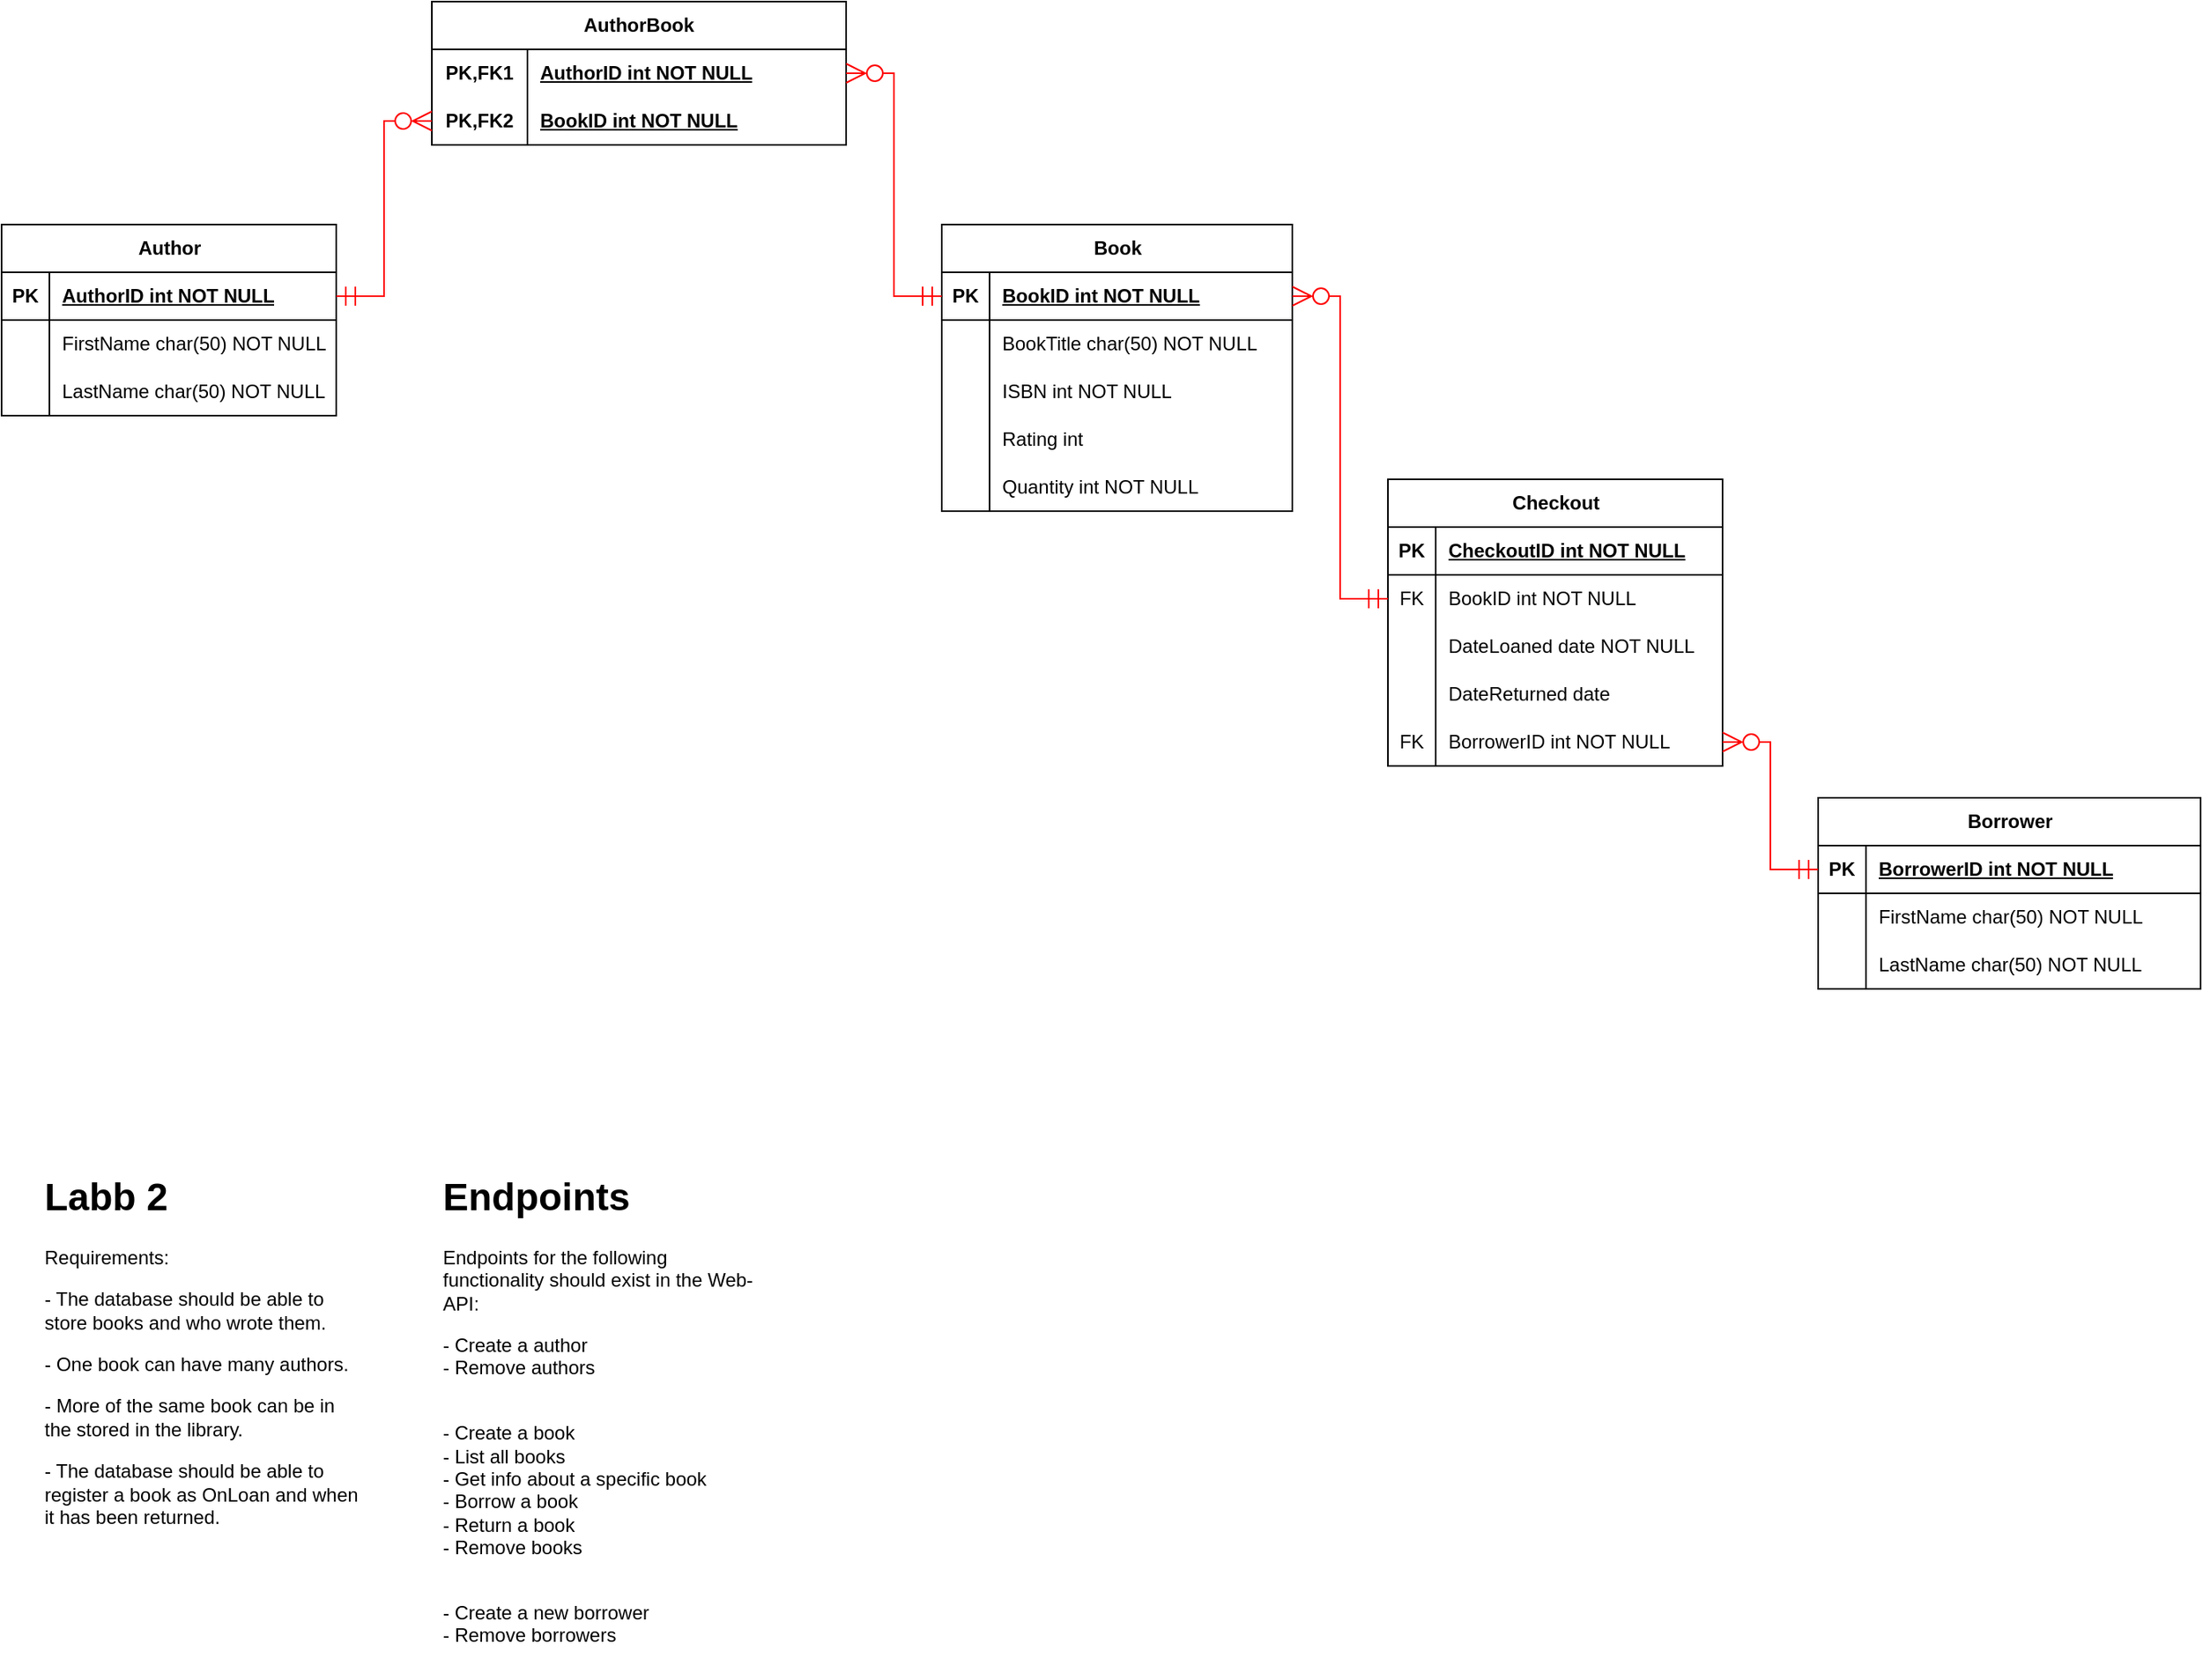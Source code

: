 <mxfile version="26.0.5">
  <diagram id="R2lEEEUBdFMjLlhIrx00" name="Page-1">
    <mxGraphModel dx="2074" dy="2499" grid="1" gridSize="10" guides="1" tooltips="1" connect="1" arrows="1" fold="1" page="1" pageScale="1" pageWidth="850" pageHeight="1100" math="0" shadow="0" extFonts="Permanent Marker^https://fonts.googleapis.com/css?family=Permanent+Marker">
      <root>
        <mxCell id="0" />
        <mxCell id="1" parent="0" />
        <mxCell id="jyX-5wP8GBcwN6ynJ2SO-1" value="&lt;h1 style=&quot;margin-top: 0px;&quot;&gt;Labb 2&lt;/h1&gt;&lt;p&gt;Requirements:&lt;/p&gt;&lt;p&gt;- The database should be able to store books and who wrote them.&lt;/p&gt;&lt;p&gt;- One book can have many authors.&lt;/p&gt;&lt;p&gt;- More of the same book can be in the stored in the library.&lt;/p&gt;&lt;p&gt;- The database should be able to register a book as OnLoan and when it has been returned.&lt;/p&gt;" style="text;html=1;whiteSpace=wrap;overflow=hidden;rounded=0;" parent="1" vertex="1">
          <mxGeometry x="235" y="-370" width="200" height="250" as="geometry" />
        </mxCell>
        <mxCell id="jyX-5wP8GBcwN6ynJ2SO-2" value="&lt;h1 style=&quot;margin-top: 0px;&quot;&gt;Endpoints&lt;/h1&gt;&lt;p&gt;Endpoints for the following functionality should exist in the Web-API:&lt;/p&gt;&lt;p&gt;- Create a author&lt;br&gt;- Remove authors&lt;br&gt;&lt;br&gt;&lt;/p&gt;&lt;p&gt;- Create a book&lt;br&gt;- List all books&lt;br&gt;- Get info about a specific book&lt;br&gt;- Borrow a book&lt;br&gt;&lt;span style=&quot;background-color: transparent; color: light-dark(rgb(0, 0, 0), rgb(255, 255, 255));&quot;&gt;- Return a book&lt;br&gt;&lt;/span&gt;&lt;span style=&quot;background-color: transparent; color: light-dark(rgb(0, 0, 0), rgb(255, 255, 255));&quot;&gt;- Remove books&lt;/span&gt;&lt;/p&gt;&lt;p&gt;&lt;br&gt;- Create a new borrower&lt;br&gt;- Remove borrowers&lt;/p&gt;&lt;p&gt;&lt;br&gt;&lt;/p&gt;&lt;p&gt;&lt;br&gt;&lt;/p&gt;&lt;p&gt;&lt;br&gt;&lt;/p&gt;&lt;p&gt;&lt;br&gt;&lt;/p&gt;" style="text;html=1;whiteSpace=wrap;overflow=hidden;rounded=0;" parent="1" vertex="1">
          <mxGeometry x="485" y="-370" width="200" height="320" as="geometry" />
        </mxCell>
        <mxCell id="jyX-5wP8GBcwN6ynJ2SO-28" value="Author" style="shape=table;startSize=30;container=1;collapsible=1;childLayout=tableLayout;fixedRows=1;rowLines=0;fontStyle=1;align=center;resizeLast=1;html=1;" parent="1" vertex="1">
          <mxGeometry x="210" y="-960" width="210" height="120" as="geometry" />
        </mxCell>
        <mxCell id="jyX-5wP8GBcwN6ynJ2SO-29" value="" style="shape=tableRow;horizontal=0;startSize=0;swimlaneHead=0;swimlaneBody=0;fillColor=none;collapsible=0;dropTarget=0;points=[[0,0.5],[1,0.5]];portConstraint=eastwest;top=0;left=0;right=0;bottom=1;" parent="jyX-5wP8GBcwN6ynJ2SO-28" vertex="1">
          <mxGeometry y="30" width="210" height="30" as="geometry" />
        </mxCell>
        <mxCell id="jyX-5wP8GBcwN6ynJ2SO-30" value="PK" style="shape=partialRectangle;connectable=0;fillColor=none;top=0;left=0;bottom=0;right=0;fontStyle=1;overflow=hidden;whiteSpace=wrap;html=1;" parent="jyX-5wP8GBcwN6ynJ2SO-29" vertex="1">
          <mxGeometry width="30" height="30" as="geometry">
            <mxRectangle width="30" height="30" as="alternateBounds" />
          </mxGeometry>
        </mxCell>
        <mxCell id="jyX-5wP8GBcwN6ynJ2SO-31" value="AuthorID int NOT NULL" style="shape=partialRectangle;connectable=0;fillColor=none;top=0;left=0;bottom=0;right=0;align=left;spacingLeft=6;fontStyle=5;overflow=hidden;whiteSpace=wrap;html=1;" parent="jyX-5wP8GBcwN6ynJ2SO-29" vertex="1">
          <mxGeometry x="30" width="180" height="30" as="geometry">
            <mxRectangle width="180" height="30" as="alternateBounds" />
          </mxGeometry>
        </mxCell>
        <mxCell id="jyX-5wP8GBcwN6ynJ2SO-32" value="" style="shape=tableRow;horizontal=0;startSize=0;swimlaneHead=0;swimlaneBody=0;fillColor=none;collapsible=0;dropTarget=0;points=[[0,0.5],[1,0.5]];portConstraint=eastwest;top=0;left=0;right=0;bottom=0;" parent="jyX-5wP8GBcwN6ynJ2SO-28" vertex="1">
          <mxGeometry y="60" width="210" height="30" as="geometry" />
        </mxCell>
        <mxCell id="jyX-5wP8GBcwN6ynJ2SO-33" value="" style="shape=partialRectangle;connectable=0;fillColor=none;top=0;left=0;bottom=0;right=0;editable=1;overflow=hidden;whiteSpace=wrap;html=1;" parent="jyX-5wP8GBcwN6ynJ2SO-32" vertex="1">
          <mxGeometry width="30" height="30" as="geometry">
            <mxRectangle width="30" height="30" as="alternateBounds" />
          </mxGeometry>
        </mxCell>
        <mxCell id="jyX-5wP8GBcwN6ynJ2SO-34" value="FirstName char(50) NOT NULL" style="shape=partialRectangle;connectable=0;fillColor=none;top=0;left=0;bottom=0;right=0;align=left;spacingLeft=6;overflow=hidden;whiteSpace=wrap;html=1;" parent="jyX-5wP8GBcwN6ynJ2SO-32" vertex="1">
          <mxGeometry x="30" width="180" height="30" as="geometry">
            <mxRectangle width="180" height="30" as="alternateBounds" />
          </mxGeometry>
        </mxCell>
        <mxCell id="jyX-5wP8GBcwN6ynJ2SO-178" value="" style="shape=tableRow;horizontal=0;startSize=0;swimlaneHead=0;swimlaneBody=0;fillColor=none;collapsible=0;dropTarget=0;points=[[0,0.5],[1,0.5]];portConstraint=eastwest;top=0;left=0;right=0;bottom=0;" parent="jyX-5wP8GBcwN6ynJ2SO-28" vertex="1">
          <mxGeometry y="90" width="210" height="30" as="geometry" />
        </mxCell>
        <mxCell id="jyX-5wP8GBcwN6ynJ2SO-179" value="" style="shape=partialRectangle;connectable=0;fillColor=none;top=0;left=0;bottom=0;right=0;editable=1;overflow=hidden;whiteSpace=wrap;html=1;" parent="jyX-5wP8GBcwN6ynJ2SO-178" vertex="1">
          <mxGeometry width="30" height="30" as="geometry">
            <mxRectangle width="30" height="30" as="alternateBounds" />
          </mxGeometry>
        </mxCell>
        <mxCell id="jyX-5wP8GBcwN6ynJ2SO-180" value="LastName char(50) NOT NULL" style="shape=partialRectangle;connectable=0;fillColor=none;top=0;left=0;bottom=0;right=0;align=left;spacingLeft=6;overflow=hidden;whiteSpace=wrap;html=1;" parent="jyX-5wP8GBcwN6ynJ2SO-178" vertex="1">
          <mxGeometry x="30" width="180" height="30" as="geometry">
            <mxRectangle width="180" height="30" as="alternateBounds" />
          </mxGeometry>
        </mxCell>
        <mxCell id="jyX-5wP8GBcwN6ynJ2SO-35" value="Book" style="shape=table;startSize=30;container=1;collapsible=1;childLayout=tableLayout;fixedRows=1;rowLines=0;fontStyle=1;align=center;resizeLast=1;html=1;" parent="1" vertex="1">
          <mxGeometry x="800" y="-960" width="220" height="180" as="geometry" />
        </mxCell>
        <mxCell id="jyX-5wP8GBcwN6ynJ2SO-36" value="" style="shape=tableRow;horizontal=0;startSize=0;swimlaneHead=0;swimlaneBody=0;fillColor=none;collapsible=0;dropTarget=0;points=[[0,0.5],[1,0.5]];portConstraint=eastwest;top=0;left=0;right=0;bottom=1;" parent="jyX-5wP8GBcwN6ynJ2SO-35" vertex="1">
          <mxGeometry y="30" width="220" height="30" as="geometry" />
        </mxCell>
        <mxCell id="jyX-5wP8GBcwN6ynJ2SO-37" value="PK" style="shape=partialRectangle;connectable=0;fillColor=none;top=0;left=0;bottom=0;right=0;fontStyle=1;overflow=hidden;whiteSpace=wrap;html=1;" parent="jyX-5wP8GBcwN6ynJ2SO-36" vertex="1">
          <mxGeometry width="30" height="30" as="geometry">
            <mxRectangle width="30" height="30" as="alternateBounds" />
          </mxGeometry>
        </mxCell>
        <mxCell id="jyX-5wP8GBcwN6ynJ2SO-38" value="BookID int NOT NULL" style="shape=partialRectangle;connectable=0;fillColor=none;top=0;left=0;bottom=0;right=0;align=left;spacingLeft=6;fontStyle=5;overflow=hidden;whiteSpace=wrap;html=1;" parent="jyX-5wP8GBcwN6ynJ2SO-36" vertex="1">
          <mxGeometry x="30" width="190" height="30" as="geometry">
            <mxRectangle width="190" height="30" as="alternateBounds" />
          </mxGeometry>
        </mxCell>
        <mxCell id="jyX-5wP8GBcwN6ynJ2SO-42" value="" style="shape=tableRow;horizontal=0;startSize=0;swimlaneHead=0;swimlaneBody=0;fillColor=none;collapsible=0;dropTarget=0;points=[[0,0.5],[1,0.5]];portConstraint=eastwest;top=0;left=0;right=0;bottom=0;" parent="jyX-5wP8GBcwN6ynJ2SO-35" vertex="1">
          <mxGeometry y="60" width="220" height="30" as="geometry" />
        </mxCell>
        <mxCell id="jyX-5wP8GBcwN6ynJ2SO-43" value="" style="shape=partialRectangle;connectable=0;fillColor=none;top=0;left=0;bottom=0;right=0;editable=1;overflow=hidden;whiteSpace=wrap;html=1;" parent="jyX-5wP8GBcwN6ynJ2SO-42" vertex="1">
          <mxGeometry width="30" height="30" as="geometry">
            <mxRectangle width="30" height="30" as="alternateBounds" />
          </mxGeometry>
        </mxCell>
        <mxCell id="jyX-5wP8GBcwN6ynJ2SO-44" value="BookTitle char(50) NOT NULL" style="shape=partialRectangle;connectable=0;fillColor=none;top=0;left=0;bottom=0;right=0;align=left;spacingLeft=6;overflow=hidden;whiteSpace=wrap;html=1;" parent="jyX-5wP8GBcwN6ynJ2SO-42" vertex="1">
          <mxGeometry x="30" width="190" height="30" as="geometry">
            <mxRectangle width="190" height="30" as="alternateBounds" />
          </mxGeometry>
        </mxCell>
        <mxCell id="jyX-5wP8GBcwN6ynJ2SO-45" value="" style="shape=tableRow;horizontal=0;startSize=0;swimlaneHead=0;swimlaneBody=0;fillColor=none;collapsible=0;dropTarget=0;points=[[0,0.5],[1,0.5]];portConstraint=eastwest;top=0;left=0;right=0;bottom=0;" parent="jyX-5wP8GBcwN6ynJ2SO-35" vertex="1">
          <mxGeometry y="90" width="220" height="30" as="geometry" />
        </mxCell>
        <mxCell id="jyX-5wP8GBcwN6ynJ2SO-46" value="" style="shape=partialRectangle;connectable=0;fillColor=none;top=0;left=0;bottom=0;right=0;editable=1;overflow=hidden;whiteSpace=wrap;html=1;" parent="jyX-5wP8GBcwN6ynJ2SO-45" vertex="1">
          <mxGeometry width="30" height="30" as="geometry">
            <mxRectangle width="30" height="30" as="alternateBounds" />
          </mxGeometry>
        </mxCell>
        <mxCell id="jyX-5wP8GBcwN6ynJ2SO-47" value="ISBN int NOT NULL" style="shape=partialRectangle;connectable=0;fillColor=none;top=0;left=0;bottom=0;right=0;align=left;spacingLeft=6;overflow=hidden;whiteSpace=wrap;html=1;" parent="jyX-5wP8GBcwN6ynJ2SO-45" vertex="1">
          <mxGeometry x="30" width="190" height="30" as="geometry">
            <mxRectangle width="190" height="30" as="alternateBounds" />
          </mxGeometry>
        </mxCell>
        <mxCell id="jyX-5wP8GBcwN6ynJ2SO-48" value="" style="shape=tableRow;horizontal=0;startSize=0;swimlaneHead=0;swimlaneBody=0;fillColor=none;collapsible=0;dropTarget=0;points=[[0,0.5],[1,0.5]];portConstraint=eastwest;top=0;left=0;right=0;bottom=0;" parent="jyX-5wP8GBcwN6ynJ2SO-35" vertex="1">
          <mxGeometry y="120" width="220" height="30" as="geometry" />
        </mxCell>
        <mxCell id="jyX-5wP8GBcwN6ynJ2SO-49" value="" style="shape=partialRectangle;connectable=0;fillColor=none;top=0;left=0;bottom=0;right=0;editable=1;overflow=hidden;whiteSpace=wrap;html=1;" parent="jyX-5wP8GBcwN6ynJ2SO-48" vertex="1">
          <mxGeometry width="30" height="30" as="geometry">
            <mxRectangle width="30" height="30" as="alternateBounds" />
          </mxGeometry>
        </mxCell>
        <mxCell id="jyX-5wP8GBcwN6ynJ2SO-50" value="Rating int&amp;nbsp;" style="shape=partialRectangle;connectable=0;fillColor=none;top=0;left=0;bottom=0;right=0;align=left;spacingLeft=6;overflow=hidden;whiteSpace=wrap;html=1;" parent="jyX-5wP8GBcwN6ynJ2SO-48" vertex="1">
          <mxGeometry x="30" width="190" height="30" as="geometry">
            <mxRectangle width="190" height="30" as="alternateBounds" />
          </mxGeometry>
        </mxCell>
        <mxCell id="jyX-5wP8GBcwN6ynJ2SO-54" value="" style="shape=tableRow;horizontal=0;startSize=0;swimlaneHead=0;swimlaneBody=0;fillColor=none;collapsible=0;dropTarget=0;points=[[0,0.5],[1,0.5]];portConstraint=eastwest;top=0;left=0;right=0;bottom=0;" parent="jyX-5wP8GBcwN6ynJ2SO-35" vertex="1">
          <mxGeometry y="150" width="220" height="30" as="geometry" />
        </mxCell>
        <mxCell id="jyX-5wP8GBcwN6ynJ2SO-55" value="" style="shape=partialRectangle;connectable=0;fillColor=none;top=0;left=0;bottom=0;right=0;editable=1;overflow=hidden;whiteSpace=wrap;html=1;" parent="jyX-5wP8GBcwN6ynJ2SO-54" vertex="1">
          <mxGeometry width="30" height="30" as="geometry">
            <mxRectangle width="30" height="30" as="alternateBounds" />
          </mxGeometry>
        </mxCell>
        <mxCell id="jyX-5wP8GBcwN6ynJ2SO-56" value="Quantity int NOT NULL" style="shape=partialRectangle;connectable=0;fillColor=none;top=0;left=0;bottom=0;right=0;align=left;spacingLeft=6;overflow=hidden;whiteSpace=wrap;html=1;" parent="jyX-5wP8GBcwN6ynJ2SO-54" vertex="1">
          <mxGeometry x="30" width="190" height="30" as="geometry">
            <mxRectangle width="190" height="30" as="alternateBounds" />
          </mxGeometry>
        </mxCell>
        <mxCell id="jyX-5wP8GBcwN6ynJ2SO-57" value="Borrower" style="shape=table;startSize=30;container=1;collapsible=1;childLayout=tableLayout;fixedRows=1;rowLines=0;fontStyle=1;align=center;resizeLast=1;html=1;" parent="1" vertex="1">
          <mxGeometry x="1350" y="-600" width="240" height="120" as="geometry" />
        </mxCell>
        <mxCell id="jyX-5wP8GBcwN6ynJ2SO-58" value="" style="shape=tableRow;horizontal=0;startSize=0;swimlaneHead=0;swimlaneBody=0;fillColor=none;collapsible=0;dropTarget=0;points=[[0,0.5],[1,0.5]];portConstraint=eastwest;top=0;left=0;right=0;bottom=1;" parent="jyX-5wP8GBcwN6ynJ2SO-57" vertex="1">
          <mxGeometry y="30" width="240" height="30" as="geometry" />
        </mxCell>
        <mxCell id="jyX-5wP8GBcwN6ynJ2SO-59" value="PK" style="shape=partialRectangle;connectable=0;fillColor=none;top=0;left=0;bottom=0;right=0;fontStyle=1;overflow=hidden;whiteSpace=wrap;html=1;" parent="jyX-5wP8GBcwN6ynJ2SO-58" vertex="1">
          <mxGeometry width="30" height="30" as="geometry">
            <mxRectangle width="30" height="30" as="alternateBounds" />
          </mxGeometry>
        </mxCell>
        <mxCell id="jyX-5wP8GBcwN6ynJ2SO-60" value="BorrowerID int NOT NULL" style="shape=partialRectangle;connectable=0;fillColor=none;top=0;left=0;bottom=0;right=0;align=left;spacingLeft=6;fontStyle=5;overflow=hidden;whiteSpace=wrap;html=1;" parent="jyX-5wP8GBcwN6ynJ2SO-58" vertex="1">
          <mxGeometry x="30" width="210" height="30" as="geometry">
            <mxRectangle width="210" height="30" as="alternateBounds" />
          </mxGeometry>
        </mxCell>
        <mxCell id="jyX-5wP8GBcwN6ynJ2SO-61" value="" style="shape=tableRow;horizontal=0;startSize=0;swimlaneHead=0;swimlaneBody=0;fillColor=none;collapsible=0;dropTarget=0;points=[[0,0.5],[1,0.5]];portConstraint=eastwest;top=0;left=0;right=0;bottom=0;" parent="jyX-5wP8GBcwN6ynJ2SO-57" vertex="1">
          <mxGeometry y="60" width="240" height="30" as="geometry" />
        </mxCell>
        <mxCell id="jyX-5wP8GBcwN6ynJ2SO-62" value="" style="shape=partialRectangle;connectable=0;fillColor=none;top=0;left=0;bottom=0;right=0;editable=1;overflow=hidden;whiteSpace=wrap;html=1;" parent="jyX-5wP8GBcwN6ynJ2SO-61" vertex="1">
          <mxGeometry width="30" height="30" as="geometry">
            <mxRectangle width="30" height="30" as="alternateBounds" />
          </mxGeometry>
        </mxCell>
        <mxCell id="jyX-5wP8GBcwN6ynJ2SO-63" value="FirstName char(50) NOT NULL" style="shape=partialRectangle;connectable=0;fillColor=none;top=0;left=0;bottom=0;right=0;align=left;spacingLeft=6;overflow=hidden;whiteSpace=wrap;html=1;" parent="jyX-5wP8GBcwN6ynJ2SO-61" vertex="1">
          <mxGeometry x="30" width="210" height="30" as="geometry">
            <mxRectangle width="210" height="30" as="alternateBounds" />
          </mxGeometry>
        </mxCell>
        <mxCell id="jyX-5wP8GBcwN6ynJ2SO-64" value="" style="shape=tableRow;horizontal=0;startSize=0;swimlaneHead=0;swimlaneBody=0;fillColor=none;collapsible=0;dropTarget=0;points=[[0,0.5],[1,0.5]];portConstraint=eastwest;top=0;left=0;right=0;bottom=0;" parent="jyX-5wP8GBcwN6ynJ2SO-57" vertex="1">
          <mxGeometry y="90" width="240" height="30" as="geometry" />
        </mxCell>
        <mxCell id="jyX-5wP8GBcwN6ynJ2SO-65" value="" style="shape=partialRectangle;connectable=0;fillColor=none;top=0;left=0;bottom=0;right=0;editable=1;overflow=hidden;whiteSpace=wrap;html=1;" parent="jyX-5wP8GBcwN6ynJ2SO-64" vertex="1">
          <mxGeometry width="30" height="30" as="geometry">
            <mxRectangle width="30" height="30" as="alternateBounds" />
          </mxGeometry>
        </mxCell>
        <mxCell id="jyX-5wP8GBcwN6ynJ2SO-66" value="LastName char(50) NOT NULL" style="shape=partialRectangle;connectable=0;fillColor=none;top=0;left=0;bottom=0;right=0;align=left;spacingLeft=6;overflow=hidden;whiteSpace=wrap;html=1;" parent="jyX-5wP8GBcwN6ynJ2SO-64" vertex="1">
          <mxGeometry x="30" width="210" height="30" as="geometry">
            <mxRectangle width="210" height="30" as="alternateBounds" />
          </mxGeometry>
        </mxCell>
        <mxCell id="jyX-5wP8GBcwN6ynJ2SO-73" value="AuthorBook" style="shape=table;startSize=30;container=1;collapsible=1;childLayout=tableLayout;fixedRows=1;rowLines=0;fontStyle=1;align=center;resizeLast=1;html=1;whiteSpace=wrap;" parent="1" vertex="1">
          <mxGeometry x="480" y="-1100" width="260" height="90" as="geometry" />
        </mxCell>
        <mxCell id="jyX-5wP8GBcwN6ynJ2SO-74" value="" style="shape=tableRow;horizontal=0;startSize=0;swimlaneHead=0;swimlaneBody=0;fillColor=none;collapsible=0;dropTarget=0;points=[[0,0.5],[1,0.5]];portConstraint=eastwest;top=0;left=0;right=0;bottom=0;html=1;" parent="jyX-5wP8GBcwN6ynJ2SO-73" vertex="1">
          <mxGeometry y="30" width="260" height="30" as="geometry" />
        </mxCell>
        <mxCell id="jyX-5wP8GBcwN6ynJ2SO-75" value="PK,FK1" style="shape=partialRectangle;connectable=0;fillColor=none;top=0;left=0;bottom=0;right=0;fontStyle=1;overflow=hidden;html=1;whiteSpace=wrap;" parent="jyX-5wP8GBcwN6ynJ2SO-74" vertex="1">
          <mxGeometry width="60" height="30" as="geometry">
            <mxRectangle width="60" height="30" as="alternateBounds" />
          </mxGeometry>
        </mxCell>
        <mxCell id="jyX-5wP8GBcwN6ynJ2SO-76" value="AuthorID int NOT NULL" style="shape=partialRectangle;connectable=0;fillColor=none;top=0;left=0;bottom=0;right=0;align=left;spacingLeft=6;fontStyle=5;overflow=hidden;html=1;whiteSpace=wrap;" parent="jyX-5wP8GBcwN6ynJ2SO-74" vertex="1">
          <mxGeometry x="60" width="200" height="30" as="geometry">
            <mxRectangle width="200" height="30" as="alternateBounds" />
          </mxGeometry>
        </mxCell>
        <mxCell id="jyX-5wP8GBcwN6ynJ2SO-77" value="" style="shape=tableRow;horizontal=0;startSize=0;swimlaneHead=0;swimlaneBody=0;fillColor=none;collapsible=0;dropTarget=0;points=[[0,0.5],[1,0.5]];portConstraint=eastwest;top=0;left=0;right=0;bottom=1;html=1;" parent="jyX-5wP8GBcwN6ynJ2SO-73" vertex="1">
          <mxGeometry y="60" width="260" height="30" as="geometry" />
        </mxCell>
        <mxCell id="jyX-5wP8GBcwN6ynJ2SO-78" value="PK,FK2" style="shape=partialRectangle;connectable=0;fillColor=none;top=0;left=0;bottom=0;right=0;fontStyle=1;overflow=hidden;html=1;whiteSpace=wrap;" parent="jyX-5wP8GBcwN6ynJ2SO-77" vertex="1">
          <mxGeometry width="60" height="30" as="geometry">
            <mxRectangle width="60" height="30" as="alternateBounds" />
          </mxGeometry>
        </mxCell>
        <mxCell id="jyX-5wP8GBcwN6ynJ2SO-79" value="BookID int NOT NULL" style="shape=partialRectangle;connectable=0;fillColor=none;top=0;left=0;bottom=0;right=0;align=left;spacingLeft=6;fontStyle=5;overflow=hidden;html=1;whiteSpace=wrap;" parent="jyX-5wP8GBcwN6ynJ2SO-77" vertex="1">
          <mxGeometry x="60" width="200" height="30" as="geometry">
            <mxRectangle width="200" height="30" as="alternateBounds" />
          </mxGeometry>
        </mxCell>
        <mxCell id="jyX-5wP8GBcwN6ynJ2SO-80" value="" style="edgeStyle=entityRelationEdgeStyle;fontSize=12;html=1;endArrow=ERzeroToMany;rounded=0;entryX=1;entryY=0.5;entryDx=0;entryDy=0;exitX=0;exitY=0.5;exitDx=0;exitDy=0;startArrow=ERmandOne;startFill=0;endSize=10;startSize=10;strokeColor=light-dark(#ff0000, #ededed);endFill=0;" parent="1" source="jyX-5wP8GBcwN6ynJ2SO-36" target="jyX-5wP8GBcwN6ynJ2SO-74" edge="1">
          <mxGeometry width="100" height="100" relative="1" as="geometry">
            <mxPoint x="955" y="-880" as="sourcePoint" />
            <mxPoint x="895" y="-1060" as="targetPoint" />
          </mxGeometry>
        </mxCell>
        <mxCell id="jyX-5wP8GBcwN6ynJ2SO-81" value="" style="edgeStyle=entityRelationEdgeStyle;fontSize=12;html=1;endArrow=ERmandOne;rounded=0;entryX=1;entryY=0.5;entryDx=0;entryDy=0;exitX=0;exitY=0.5;exitDx=0;exitDy=0;startArrow=ERzeroToMany;startFill=0;endFill=0;endSize=10;startSize=10;strokeColor=light-dark(#ff0000, #ededed);" parent="1" source="jyX-5wP8GBcwN6ynJ2SO-77" target="jyX-5wP8GBcwN6ynJ2SO-29" edge="1">
          <mxGeometry width="100" height="100" relative="1" as="geometry">
            <mxPoint x="495" y="-910" as="sourcePoint" />
            <mxPoint x="435" y="-1120" as="targetPoint" />
          </mxGeometry>
        </mxCell>
        <mxCell id="jyX-5wP8GBcwN6ynJ2SO-113" value="Checkout" style="shape=table;startSize=30;container=1;collapsible=1;childLayout=tableLayout;fixedRows=1;rowLines=0;fontStyle=1;align=center;resizeLast=1;html=1;" parent="1" vertex="1">
          <mxGeometry x="1080" y="-800" width="210" height="180" as="geometry" />
        </mxCell>
        <mxCell id="jyX-5wP8GBcwN6ynJ2SO-114" value="" style="shape=tableRow;horizontal=0;startSize=0;swimlaneHead=0;swimlaneBody=0;fillColor=none;collapsible=0;dropTarget=0;points=[[0,0.5],[1,0.5]];portConstraint=eastwest;top=0;left=0;right=0;bottom=1;" parent="jyX-5wP8GBcwN6ynJ2SO-113" vertex="1">
          <mxGeometry y="30" width="210" height="30" as="geometry" />
        </mxCell>
        <mxCell id="jyX-5wP8GBcwN6ynJ2SO-115" value="PK" style="shape=partialRectangle;connectable=0;fillColor=none;top=0;left=0;bottom=0;right=0;fontStyle=1;overflow=hidden;whiteSpace=wrap;html=1;" parent="jyX-5wP8GBcwN6ynJ2SO-114" vertex="1">
          <mxGeometry width="30" height="30" as="geometry">
            <mxRectangle width="30" height="30" as="alternateBounds" />
          </mxGeometry>
        </mxCell>
        <mxCell id="jyX-5wP8GBcwN6ynJ2SO-116" value="CheckoutID int NOT NULL" style="shape=partialRectangle;connectable=0;fillColor=none;top=0;left=0;bottom=0;right=0;align=left;spacingLeft=6;fontStyle=5;overflow=hidden;whiteSpace=wrap;html=1;" parent="jyX-5wP8GBcwN6ynJ2SO-114" vertex="1">
          <mxGeometry x="30" width="180" height="30" as="geometry">
            <mxRectangle width="180" height="30" as="alternateBounds" />
          </mxGeometry>
        </mxCell>
        <mxCell id="jyX-5wP8GBcwN6ynJ2SO-117" value="" style="shape=tableRow;horizontal=0;startSize=0;swimlaneHead=0;swimlaneBody=0;fillColor=none;collapsible=0;dropTarget=0;points=[[0,0.5],[1,0.5]];portConstraint=eastwest;top=0;left=0;right=0;bottom=0;" parent="jyX-5wP8GBcwN6ynJ2SO-113" vertex="1">
          <mxGeometry y="60" width="210" height="30" as="geometry" />
        </mxCell>
        <mxCell id="jyX-5wP8GBcwN6ynJ2SO-118" value="&lt;span style=&quot;text-wrap-mode: nowrap;&quot;&gt;FK&lt;/span&gt;" style="shape=partialRectangle;connectable=0;fillColor=none;top=0;left=0;bottom=0;right=0;editable=1;overflow=hidden;whiteSpace=wrap;html=1;" parent="jyX-5wP8GBcwN6ynJ2SO-117" vertex="1">
          <mxGeometry width="30" height="30" as="geometry">
            <mxRectangle width="30" height="30" as="alternateBounds" />
          </mxGeometry>
        </mxCell>
        <mxCell id="jyX-5wP8GBcwN6ynJ2SO-119" value="&lt;span style=&quot;&quot;&gt;BookID int NOT NULL&lt;/span&gt;" style="shape=partialRectangle;connectable=0;fillColor=none;top=0;left=0;bottom=0;right=0;align=left;spacingLeft=6;overflow=hidden;whiteSpace=wrap;html=1;fontStyle=0" parent="jyX-5wP8GBcwN6ynJ2SO-117" vertex="1">
          <mxGeometry x="30" width="180" height="30" as="geometry">
            <mxRectangle width="180" height="30" as="alternateBounds" />
          </mxGeometry>
        </mxCell>
        <mxCell id="jyX-5wP8GBcwN6ynJ2SO-120" value="" style="shape=tableRow;horizontal=0;startSize=0;swimlaneHead=0;swimlaneBody=0;fillColor=none;collapsible=0;dropTarget=0;points=[[0,0.5],[1,0.5]];portConstraint=eastwest;top=0;left=0;right=0;bottom=0;" parent="jyX-5wP8GBcwN6ynJ2SO-113" vertex="1">
          <mxGeometry y="90" width="210" height="30" as="geometry" />
        </mxCell>
        <mxCell id="jyX-5wP8GBcwN6ynJ2SO-121" value="" style="shape=partialRectangle;connectable=0;fillColor=none;top=0;left=0;bottom=0;right=0;editable=1;overflow=hidden;whiteSpace=wrap;html=1;" parent="jyX-5wP8GBcwN6ynJ2SO-120" vertex="1">
          <mxGeometry width="30" height="30" as="geometry">
            <mxRectangle width="30" height="30" as="alternateBounds" />
          </mxGeometry>
        </mxCell>
        <mxCell id="jyX-5wP8GBcwN6ynJ2SO-122" value="DateLoaned date NOT NULL" style="shape=partialRectangle;connectable=0;fillColor=none;top=0;left=0;bottom=0;right=0;align=left;spacingLeft=6;overflow=hidden;whiteSpace=wrap;html=1;" parent="jyX-5wP8GBcwN6ynJ2SO-120" vertex="1">
          <mxGeometry x="30" width="180" height="30" as="geometry">
            <mxRectangle width="180" height="30" as="alternateBounds" />
          </mxGeometry>
        </mxCell>
        <mxCell id="jyX-5wP8GBcwN6ynJ2SO-123" value="" style="shape=tableRow;horizontal=0;startSize=0;swimlaneHead=0;swimlaneBody=0;fillColor=none;collapsible=0;dropTarget=0;points=[[0,0.5],[1,0.5]];portConstraint=eastwest;top=0;left=0;right=0;bottom=0;" parent="jyX-5wP8GBcwN6ynJ2SO-113" vertex="1">
          <mxGeometry y="120" width="210" height="30" as="geometry" />
        </mxCell>
        <mxCell id="jyX-5wP8GBcwN6ynJ2SO-124" value="" style="shape=partialRectangle;connectable=0;fillColor=none;top=0;left=0;bottom=0;right=0;editable=1;overflow=hidden;whiteSpace=wrap;html=1;" parent="jyX-5wP8GBcwN6ynJ2SO-123" vertex="1">
          <mxGeometry width="30" height="30" as="geometry">
            <mxRectangle width="30" height="30" as="alternateBounds" />
          </mxGeometry>
        </mxCell>
        <mxCell id="jyX-5wP8GBcwN6ynJ2SO-125" value="DateReturned date&amp;nbsp;" style="shape=partialRectangle;connectable=0;fillColor=none;top=0;left=0;bottom=0;right=0;align=left;spacingLeft=6;overflow=hidden;whiteSpace=wrap;html=1;" parent="jyX-5wP8GBcwN6ynJ2SO-123" vertex="1">
          <mxGeometry x="30" width="180" height="30" as="geometry">
            <mxRectangle width="180" height="30" as="alternateBounds" />
          </mxGeometry>
        </mxCell>
        <mxCell id="jyX-5wP8GBcwN6ynJ2SO-129" value="" style="shape=tableRow;horizontal=0;startSize=0;swimlaneHead=0;swimlaneBody=0;fillColor=none;collapsible=0;dropTarget=0;points=[[0,0.5],[1,0.5]];portConstraint=eastwest;top=0;left=0;right=0;bottom=0;" parent="jyX-5wP8GBcwN6ynJ2SO-113" vertex="1">
          <mxGeometry y="150" width="210" height="30" as="geometry" />
        </mxCell>
        <mxCell id="jyX-5wP8GBcwN6ynJ2SO-130" value="&lt;span style=&quot;text-wrap-mode: nowrap;&quot;&gt;FK&lt;/span&gt;" style="shape=partialRectangle;connectable=0;fillColor=none;top=0;left=0;bottom=0;right=0;editable=1;overflow=hidden;whiteSpace=wrap;html=1;" parent="jyX-5wP8GBcwN6ynJ2SO-129" vertex="1">
          <mxGeometry width="30" height="30" as="geometry">
            <mxRectangle width="30" height="30" as="alternateBounds" />
          </mxGeometry>
        </mxCell>
        <mxCell id="jyX-5wP8GBcwN6ynJ2SO-131" value="BorrowerID int NOT NULL" style="shape=partialRectangle;connectable=0;fillColor=none;top=0;left=0;bottom=0;right=0;align=left;spacingLeft=6;overflow=hidden;whiteSpace=wrap;html=1;" parent="jyX-5wP8GBcwN6ynJ2SO-129" vertex="1">
          <mxGeometry x="30" width="180" height="30" as="geometry">
            <mxRectangle width="180" height="30" as="alternateBounds" />
          </mxGeometry>
        </mxCell>
        <mxCell id="jyX-5wP8GBcwN6ynJ2SO-132" value="" style="edgeStyle=entityRelationEdgeStyle;fontSize=12;html=1;endArrow=ERmandOne;rounded=0;entryX=0;entryY=0.5;entryDx=0;entryDy=0;exitX=1;exitY=0.5;exitDx=0;exitDy=0;startArrow=ERzeroToMany;startFill=0;endFill=0;endSize=10;startSize=10;strokeColor=light-dark(#ff0000, #ededed);" parent="1" source="jyX-5wP8GBcwN6ynJ2SO-129" target="jyX-5wP8GBcwN6ynJ2SO-58" edge="1">
          <mxGeometry width="100" height="100" relative="1" as="geometry">
            <mxPoint x="625" y="-840" as="sourcePoint" />
            <mxPoint x="520" y="-600" as="targetPoint" />
          </mxGeometry>
        </mxCell>
        <mxCell id="jyX-5wP8GBcwN6ynJ2SO-177" value="" style="edgeStyle=entityRelationEdgeStyle;fontSize=12;html=1;endArrow=ERzeroToMany;rounded=0;entryX=1;entryY=0.5;entryDx=0;entryDy=0;exitX=0;exitY=0.5;exitDx=0;exitDy=0;startArrow=ERmandOne;startFill=0;endSize=10;startSize=10;strokeColor=light-dark(#ff0000, #ededed);endFill=0;" parent="1" source="jyX-5wP8GBcwN6ynJ2SO-117" target="jyX-5wP8GBcwN6ynJ2SO-36" edge="1">
          <mxGeometry width="100" height="100" relative="1" as="geometry">
            <mxPoint x="1185" y="-890" as="sourcePoint" />
            <mxPoint x="1125" y="-890" as="targetPoint" />
            <Array as="points">
              <mxPoint x="1015" y="-1020" />
            </Array>
          </mxGeometry>
        </mxCell>
      </root>
    </mxGraphModel>
  </diagram>
</mxfile>

